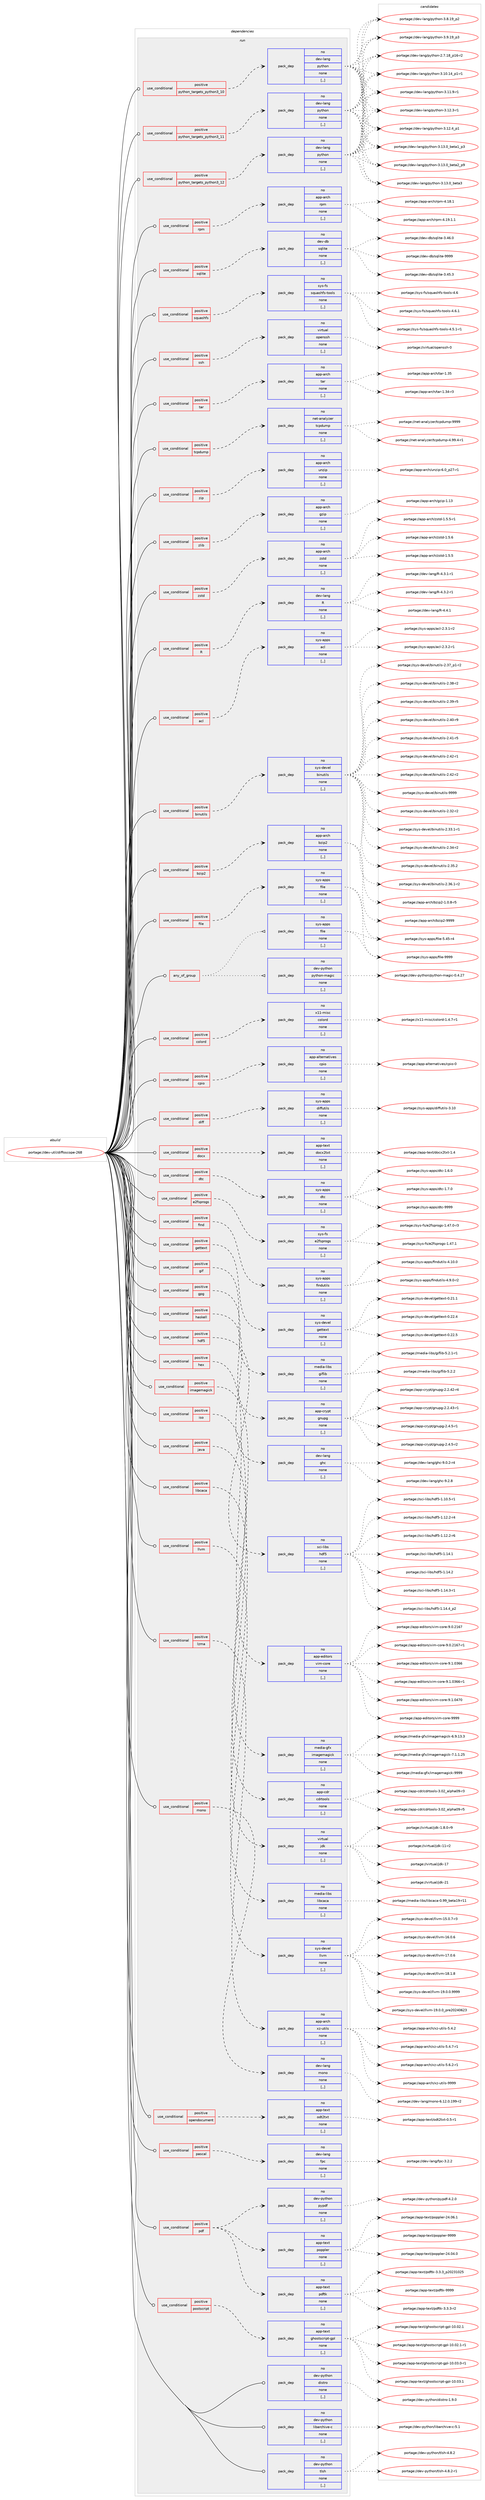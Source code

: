 digraph prolog {

# *************
# Graph options
# *************

newrank=true;
concentrate=true;
compound=true;
graph [rankdir=LR,fontname=Helvetica,fontsize=10,ranksep=1.5];#, ranksep=2.5, nodesep=0.2];
edge  [arrowhead=vee];
node  [fontname=Helvetica,fontsize=10];

# **********
# The ebuild
# **********

subgraph cluster_leftcol {
color=gray;
rank=same;
label=<<i>ebuild</i>>;
id [label="portage://dev-util/diffoscope-268", color=red, width=4, href="../dev-util/diffoscope-268.svg"];
}

# ****************
# The dependencies
# ****************

subgraph cluster_midcol {
color=gray;
label=<<i>dependencies</i>>;
subgraph cluster_compile {
fillcolor="#eeeeee";
style=filled;
label=<<i>compile</i>>;
}
subgraph cluster_compileandrun {
fillcolor="#eeeeee";
style=filled;
label=<<i>compile and run</i>>;
}
subgraph cluster_run {
fillcolor="#eeeeee";
style=filled;
label=<<i>run</i>>;
subgraph any1245 {
dependency209775 [label=<<TABLE BORDER="0" CELLBORDER="1" CELLSPACING="0" CELLPADDING="4"><TR><TD CELLPADDING="10">any_of_group</TD></TR></TABLE>>, shape=none, color=red];subgraph pack149494 {
dependency209776 [label=<<TABLE BORDER="0" CELLBORDER="1" CELLSPACING="0" CELLPADDING="4" WIDTH="220"><TR><TD ROWSPAN="6" CELLPADDING="30">pack_dep</TD></TR><TR><TD WIDTH="110">no</TD></TR><TR><TD>dev-python</TD></TR><TR><TD>python-magic</TD></TR><TR><TD>none</TD></TR><TR><TD>[,,]</TD></TR></TABLE>>, shape=none, color=blue];
}
dependency209775:e -> dependency209776:w [weight=20,style="dotted",arrowhead="oinv"];
subgraph pack149495 {
dependency209777 [label=<<TABLE BORDER="0" CELLBORDER="1" CELLSPACING="0" CELLPADDING="4" WIDTH="220"><TR><TD ROWSPAN="6" CELLPADDING="30">pack_dep</TD></TR><TR><TD WIDTH="110">no</TD></TR><TR><TD>sys-apps</TD></TR><TR><TD>file</TD></TR><TR><TD>none</TD></TR><TR><TD>[,,]</TD></TR></TABLE>>, shape=none, color=blue];
}
dependency209775:e -> dependency209777:w [weight=20,style="dotted",arrowhead="oinv"];
}
id:e -> dependency209775:w [weight=20,style="solid",arrowhead="odot"];
subgraph cond58894 {
dependency209778 [label=<<TABLE BORDER="0" CELLBORDER="1" CELLSPACING="0" CELLPADDING="4"><TR><TD ROWSPAN="3" CELLPADDING="10">use_conditional</TD></TR><TR><TD>positive</TD></TR><TR><TD>R</TD></TR></TABLE>>, shape=none, color=red];
subgraph pack149496 {
dependency209779 [label=<<TABLE BORDER="0" CELLBORDER="1" CELLSPACING="0" CELLPADDING="4" WIDTH="220"><TR><TD ROWSPAN="6" CELLPADDING="30">pack_dep</TD></TR><TR><TD WIDTH="110">no</TD></TR><TR><TD>dev-lang</TD></TR><TR><TD>R</TD></TR><TR><TD>none</TD></TR><TR><TD>[,,]</TD></TR></TABLE>>, shape=none, color=blue];
}
dependency209778:e -> dependency209779:w [weight=20,style="dashed",arrowhead="vee"];
}
id:e -> dependency209778:w [weight=20,style="solid",arrowhead="odot"];
subgraph cond58895 {
dependency209780 [label=<<TABLE BORDER="0" CELLBORDER="1" CELLSPACING="0" CELLPADDING="4"><TR><TD ROWSPAN="3" CELLPADDING="10">use_conditional</TD></TR><TR><TD>positive</TD></TR><TR><TD>acl</TD></TR></TABLE>>, shape=none, color=red];
subgraph pack149497 {
dependency209781 [label=<<TABLE BORDER="0" CELLBORDER="1" CELLSPACING="0" CELLPADDING="4" WIDTH="220"><TR><TD ROWSPAN="6" CELLPADDING="30">pack_dep</TD></TR><TR><TD WIDTH="110">no</TD></TR><TR><TD>sys-apps</TD></TR><TR><TD>acl</TD></TR><TR><TD>none</TD></TR><TR><TD>[,,]</TD></TR></TABLE>>, shape=none, color=blue];
}
dependency209780:e -> dependency209781:w [weight=20,style="dashed",arrowhead="vee"];
}
id:e -> dependency209780:w [weight=20,style="solid",arrowhead="odot"];
subgraph cond58896 {
dependency209782 [label=<<TABLE BORDER="0" CELLBORDER="1" CELLSPACING="0" CELLPADDING="4"><TR><TD ROWSPAN="3" CELLPADDING="10">use_conditional</TD></TR><TR><TD>positive</TD></TR><TR><TD>binutils</TD></TR></TABLE>>, shape=none, color=red];
subgraph pack149498 {
dependency209783 [label=<<TABLE BORDER="0" CELLBORDER="1" CELLSPACING="0" CELLPADDING="4" WIDTH="220"><TR><TD ROWSPAN="6" CELLPADDING="30">pack_dep</TD></TR><TR><TD WIDTH="110">no</TD></TR><TR><TD>sys-devel</TD></TR><TR><TD>binutils</TD></TR><TR><TD>none</TD></TR><TR><TD>[,,]</TD></TR></TABLE>>, shape=none, color=blue];
}
dependency209782:e -> dependency209783:w [weight=20,style="dashed",arrowhead="vee"];
}
id:e -> dependency209782:w [weight=20,style="solid",arrowhead="odot"];
subgraph cond58897 {
dependency209784 [label=<<TABLE BORDER="0" CELLBORDER="1" CELLSPACING="0" CELLPADDING="4"><TR><TD ROWSPAN="3" CELLPADDING="10">use_conditional</TD></TR><TR><TD>positive</TD></TR><TR><TD>bzip2</TD></TR></TABLE>>, shape=none, color=red];
subgraph pack149499 {
dependency209785 [label=<<TABLE BORDER="0" CELLBORDER="1" CELLSPACING="0" CELLPADDING="4" WIDTH="220"><TR><TD ROWSPAN="6" CELLPADDING="30">pack_dep</TD></TR><TR><TD WIDTH="110">no</TD></TR><TR><TD>app-arch</TD></TR><TR><TD>bzip2</TD></TR><TR><TD>none</TD></TR><TR><TD>[,,]</TD></TR></TABLE>>, shape=none, color=blue];
}
dependency209784:e -> dependency209785:w [weight=20,style="dashed",arrowhead="vee"];
}
id:e -> dependency209784:w [weight=20,style="solid",arrowhead="odot"];
subgraph cond58898 {
dependency209786 [label=<<TABLE BORDER="0" CELLBORDER="1" CELLSPACING="0" CELLPADDING="4"><TR><TD ROWSPAN="3" CELLPADDING="10">use_conditional</TD></TR><TR><TD>positive</TD></TR><TR><TD>colord</TD></TR></TABLE>>, shape=none, color=red];
subgraph pack149500 {
dependency209787 [label=<<TABLE BORDER="0" CELLBORDER="1" CELLSPACING="0" CELLPADDING="4" WIDTH="220"><TR><TD ROWSPAN="6" CELLPADDING="30">pack_dep</TD></TR><TR><TD WIDTH="110">no</TD></TR><TR><TD>x11-misc</TD></TR><TR><TD>colord</TD></TR><TR><TD>none</TD></TR><TR><TD>[,,]</TD></TR></TABLE>>, shape=none, color=blue];
}
dependency209786:e -> dependency209787:w [weight=20,style="dashed",arrowhead="vee"];
}
id:e -> dependency209786:w [weight=20,style="solid",arrowhead="odot"];
subgraph cond58899 {
dependency209788 [label=<<TABLE BORDER="0" CELLBORDER="1" CELLSPACING="0" CELLPADDING="4"><TR><TD ROWSPAN="3" CELLPADDING="10">use_conditional</TD></TR><TR><TD>positive</TD></TR><TR><TD>cpio</TD></TR></TABLE>>, shape=none, color=red];
subgraph pack149501 {
dependency209789 [label=<<TABLE BORDER="0" CELLBORDER="1" CELLSPACING="0" CELLPADDING="4" WIDTH="220"><TR><TD ROWSPAN="6" CELLPADDING="30">pack_dep</TD></TR><TR><TD WIDTH="110">no</TD></TR><TR><TD>app-alternatives</TD></TR><TR><TD>cpio</TD></TR><TR><TD>none</TD></TR><TR><TD>[,,]</TD></TR></TABLE>>, shape=none, color=blue];
}
dependency209788:e -> dependency209789:w [weight=20,style="dashed",arrowhead="vee"];
}
id:e -> dependency209788:w [weight=20,style="solid",arrowhead="odot"];
subgraph cond58900 {
dependency209790 [label=<<TABLE BORDER="0" CELLBORDER="1" CELLSPACING="0" CELLPADDING="4"><TR><TD ROWSPAN="3" CELLPADDING="10">use_conditional</TD></TR><TR><TD>positive</TD></TR><TR><TD>diff</TD></TR></TABLE>>, shape=none, color=red];
subgraph pack149502 {
dependency209791 [label=<<TABLE BORDER="0" CELLBORDER="1" CELLSPACING="0" CELLPADDING="4" WIDTH="220"><TR><TD ROWSPAN="6" CELLPADDING="30">pack_dep</TD></TR><TR><TD WIDTH="110">no</TD></TR><TR><TD>sys-apps</TD></TR><TR><TD>diffutils</TD></TR><TR><TD>none</TD></TR><TR><TD>[,,]</TD></TR></TABLE>>, shape=none, color=blue];
}
dependency209790:e -> dependency209791:w [weight=20,style="dashed",arrowhead="vee"];
}
id:e -> dependency209790:w [weight=20,style="solid",arrowhead="odot"];
subgraph cond58901 {
dependency209792 [label=<<TABLE BORDER="0" CELLBORDER="1" CELLSPACING="0" CELLPADDING="4"><TR><TD ROWSPAN="3" CELLPADDING="10">use_conditional</TD></TR><TR><TD>positive</TD></TR><TR><TD>docx</TD></TR></TABLE>>, shape=none, color=red];
subgraph pack149503 {
dependency209793 [label=<<TABLE BORDER="0" CELLBORDER="1" CELLSPACING="0" CELLPADDING="4" WIDTH="220"><TR><TD ROWSPAN="6" CELLPADDING="30">pack_dep</TD></TR><TR><TD WIDTH="110">no</TD></TR><TR><TD>app-text</TD></TR><TR><TD>docx2txt</TD></TR><TR><TD>none</TD></TR><TR><TD>[,,]</TD></TR></TABLE>>, shape=none, color=blue];
}
dependency209792:e -> dependency209793:w [weight=20,style="dashed",arrowhead="vee"];
}
id:e -> dependency209792:w [weight=20,style="solid",arrowhead="odot"];
subgraph cond58902 {
dependency209794 [label=<<TABLE BORDER="0" CELLBORDER="1" CELLSPACING="0" CELLPADDING="4"><TR><TD ROWSPAN="3" CELLPADDING="10">use_conditional</TD></TR><TR><TD>positive</TD></TR><TR><TD>dtc</TD></TR></TABLE>>, shape=none, color=red];
subgraph pack149504 {
dependency209795 [label=<<TABLE BORDER="0" CELLBORDER="1" CELLSPACING="0" CELLPADDING="4" WIDTH="220"><TR><TD ROWSPAN="6" CELLPADDING="30">pack_dep</TD></TR><TR><TD WIDTH="110">no</TD></TR><TR><TD>sys-apps</TD></TR><TR><TD>dtc</TD></TR><TR><TD>none</TD></TR><TR><TD>[,,]</TD></TR></TABLE>>, shape=none, color=blue];
}
dependency209794:e -> dependency209795:w [weight=20,style="dashed",arrowhead="vee"];
}
id:e -> dependency209794:w [weight=20,style="solid",arrowhead="odot"];
subgraph cond58903 {
dependency209796 [label=<<TABLE BORDER="0" CELLBORDER="1" CELLSPACING="0" CELLPADDING="4"><TR><TD ROWSPAN="3" CELLPADDING="10">use_conditional</TD></TR><TR><TD>positive</TD></TR><TR><TD>e2fsprogs</TD></TR></TABLE>>, shape=none, color=red];
subgraph pack149505 {
dependency209797 [label=<<TABLE BORDER="0" CELLBORDER="1" CELLSPACING="0" CELLPADDING="4" WIDTH="220"><TR><TD ROWSPAN="6" CELLPADDING="30">pack_dep</TD></TR><TR><TD WIDTH="110">no</TD></TR><TR><TD>sys-fs</TD></TR><TR><TD>e2fsprogs</TD></TR><TR><TD>none</TD></TR><TR><TD>[,,]</TD></TR></TABLE>>, shape=none, color=blue];
}
dependency209796:e -> dependency209797:w [weight=20,style="dashed",arrowhead="vee"];
}
id:e -> dependency209796:w [weight=20,style="solid",arrowhead="odot"];
subgraph cond58904 {
dependency209798 [label=<<TABLE BORDER="0" CELLBORDER="1" CELLSPACING="0" CELLPADDING="4"><TR><TD ROWSPAN="3" CELLPADDING="10">use_conditional</TD></TR><TR><TD>positive</TD></TR><TR><TD>file</TD></TR></TABLE>>, shape=none, color=red];
subgraph pack149506 {
dependency209799 [label=<<TABLE BORDER="0" CELLBORDER="1" CELLSPACING="0" CELLPADDING="4" WIDTH="220"><TR><TD ROWSPAN="6" CELLPADDING="30">pack_dep</TD></TR><TR><TD WIDTH="110">no</TD></TR><TR><TD>sys-apps</TD></TR><TR><TD>file</TD></TR><TR><TD>none</TD></TR><TR><TD>[,,]</TD></TR></TABLE>>, shape=none, color=blue];
}
dependency209798:e -> dependency209799:w [weight=20,style="dashed",arrowhead="vee"];
}
id:e -> dependency209798:w [weight=20,style="solid",arrowhead="odot"];
subgraph cond58905 {
dependency209800 [label=<<TABLE BORDER="0" CELLBORDER="1" CELLSPACING="0" CELLPADDING="4"><TR><TD ROWSPAN="3" CELLPADDING="10">use_conditional</TD></TR><TR><TD>positive</TD></TR><TR><TD>find</TD></TR></TABLE>>, shape=none, color=red];
subgraph pack149507 {
dependency209801 [label=<<TABLE BORDER="0" CELLBORDER="1" CELLSPACING="0" CELLPADDING="4" WIDTH="220"><TR><TD ROWSPAN="6" CELLPADDING="30">pack_dep</TD></TR><TR><TD WIDTH="110">no</TD></TR><TR><TD>sys-apps</TD></TR><TR><TD>findutils</TD></TR><TR><TD>none</TD></TR><TR><TD>[,,]</TD></TR></TABLE>>, shape=none, color=blue];
}
dependency209800:e -> dependency209801:w [weight=20,style="dashed",arrowhead="vee"];
}
id:e -> dependency209800:w [weight=20,style="solid",arrowhead="odot"];
subgraph cond58906 {
dependency209802 [label=<<TABLE BORDER="0" CELLBORDER="1" CELLSPACING="0" CELLPADDING="4"><TR><TD ROWSPAN="3" CELLPADDING="10">use_conditional</TD></TR><TR><TD>positive</TD></TR><TR><TD>gettext</TD></TR></TABLE>>, shape=none, color=red];
subgraph pack149508 {
dependency209803 [label=<<TABLE BORDER="0" CELLBORDER="1" CELLSPACING="0" CELLPADDING="4" WIDTH="220"><TR><TD ROWSPAN="6" CELLPADDING="30">pack_dep</TD></TR><TR><TD WIDTH="110">no</TD></TR><TR><TD>sys-devel</TD></TR><TR><TD>gettext</TD></TR><TR><TD>none</TD></TR><TR><TD>[,,]</TD></TR></TABLE>>, shape=none, color=blue];
}
dependency209802:e -> dependency209803:w [weight=20,style="dashed",arrowhead="vee"];
}
id:e -> dependency209802:w [weight=20,style="solid",arrowhead="odot"];
subgraph cond58907 {
dependency209804 [label=<<TABLE BORDER="0" CELLBORDER="1" CELLSPACING="0" CELLPADDING="4"><TR><TD ROWSPAN="3" CELLPADDING="10">use_conditional</TD></TR><TR><TD>positive</TD></TR><TR><TD>gif</TD></TR></TABLE>>, shape=none, color=red];
subgraph pack149509 {
dependency209805 [label=<<TABLE BORDER="0" CELLBORDER="1" CELLSPACING="0" CELLPADDING="4" WIDTH="220"><TR><TD ROWSPAN="6" CELLPADDING="30">pack_dep</TD></TR><TR><TD WIDTH="110">no</TD></TR><TR><TD>media-libs</TD></TR><TR><TD>giflib</TD></TR><TR><TD>none</TD></TR><TR><TD>[,,]</TD></TR></TABLE>>, shape=none, color=blue];
}
dependency209804:e -> dependency209805:w [weight=20,style="dashed",arrowhead="vee"];
}
id:e -> dependency209804:w [weight=20,style="solid",arrowhead="odot"];
subgraph cond58908 {
dependency209806 [label=<<TABLE BORDER="0" CELLBORDER="1" CELLSPACING="0" CELLPADDING="4"><TR><TD ROWSPAN="3" CELLPADDING="10">use_conditional</TD></TR><TR><TD>positive</TD></TR><TR><TD>gpg</TD></TR></TABLE>>, shape=none, color=red];
subgraph pack149510 {
dependency209807 [label=<<TABLE BORDER="0" CELLBORDER="1" CELLSPACING="0" CELLPADDING="4" WIDTH="220"><TR><TD ROWSPAN="6" CELLPADDING="30">pack_dep</TD></TR><TR><TD WIDTH="110">no</TD></TR><TR><TD>app-crypt</TD></TR><TR><TD>gnupg</TD></TR><TR><TD>none</TD></TR><TR><TD>[,,]</TD></TR></TABLE>>, shape=none, color=blue];
}
dependency209806:e -> dependency209807:w [weight=20,style="dashed",arrowhead="vee"];
}
id:e -> dependency209806:w [weight=20,style="solid",arrowhead="odot"];
subgraph cond58909 {
dependency209808 [label=<<TABLE BORDER="0" CELLBORDER="1" CELLSPACING="0" CELLPADDING="4"><TR><TD ROWSPAN="3" CELLPADDING="10">use_conditional</TD></TR><TR><TD>positive</TD></TR><TR><TD>haskell</TD></TR></TABLE>>, shape=none, color=red];
subgraph pack149511 {
dependency209809 [label=<<TABLE BORDER="0" CELLBORDER="1" CELLSPACING="0" CELLPADDING="4" WIDTH="220"><TR><TD ROWSPAN="6" CELLPADDING="30">pack_dep</TD></TR><TR><TD WIDTH="110">no</TD></TR><TR><TD>dev-lang</TD></TR><TR><TD>ghc</TD></TR><TR><TD>none</TD></TR><TR><TD>[,,]</TD></TR></TABLE>>, shape=none, color=blue];
}
dependency209808:e -> dependency209809:w [weight=20,style="dashed",arrowhead="vee"];
}
id:e -> dependency209808:w [weight=20,style="solid",arrowhead="odot"];
subgraph cond58910 {
dependency209810 [label=<<TABLE BORDER="0" CELLBORDER="1" CELLSPACING="0" CELLPADDING="4"><TR><TD ROWSPAN="3" CELLPADDING="10">use_conditional</TD></TR><TR><TD>positive</TD></TR><TR><TD>hdf5</TD></TR></TABLE>>, shape=none, color=red];
subgraph pack149512 {
dependency209811 [label=<<TABLE BORDER="0" CELLBORDER="1" CELLSPACING="0" CELLPADDING="4" WIDTH="220"><TR><TD ROWSPAN="6" CELLPADDING="30">pack_dep</TD></TR><TR><TD WIDTH="110">no</TD></TR><TR><TD>sci-libs</TD></TR><TR><TD>hdf5</TD></TR><TR><TD>none</TD></TR><TR><TD>[,,]</TD></TR></TABLE>>, shape=none, color=blue];
}
dependency209810:e -> dependency209811:w [weight=20,style="dashed",arrowhead="vee"];
}
id:e -> dependency209810:w [weight=20,style="solid",arrowhead="odot"];
subgraph cond58911 {
dependency209812 [label=<<TABLE BORDER="0" CELLBORDER="1" CELLSPACING="0" CELLPADDING="4"><TR><TD ROWSPAN="3" CELLPADDING="10">use_conditional</TD></TR><TR><TD>positive</TD></TR><TR><TD>hex</TD></TR></TABLE>>, shape=none, color=red];
subgraph pack149513 {
dependency209813 [label=<<TABLE BORDER="0" CELLBORDER="1" CELLSPACING="0" CELLPADDING="4" WIDTH="220"><TR><TD ROWSPAN="6" CELLPADDING="30">pack_dep</TD></TR><TR><TD WIDTH="110">no</TD></TR><TR><TD>app-editors</TD></TR><TR><TD>vim-core</TD></TR><TR><TD>none</TD></TR><TR><TD>[,,]</TD></TR></TABLE>>, shape=none, color=blue];
}
dependency209812:e -> dependency209813:w [weight=20,style="dashed",arrowhead="vee"];
}
id:e -> dependency209812:w [weight=20,style="solid",arrowhead="odot"];
subgraph cond58912 {
dependency209814 [label=<<TABLE BORDER="0" CELLBORDER="1" CELLSPACING="0" CELLPADDING="4"><TR><TD ROWSPAN="3" CELLPADDING="10">use_conditional</TD></TR><TR><TD>positive</TD></TR><TR><TD>imagemagick</TD></TR></TABLE>>, shape=none, color=red];
subgraph pack149514 {
dependency209815 [label=<<TABLE BORDER="0" CELLBORDER="1" CELLSPACING="0" CELLPADDING="4" WIDTH="220"><TR><TD ROWSPAN="6" CELLPADDING="30">pack_dep</TD></TR><TR><TD WIDTH="110">no</TD></TR><TR><TD>media-gfx</TD></TR><TR><TD>imagemagick</TD></TR><TR><TD>none</TD></TR><TR><TD>[,,]</TD></TR></TABLE>>, shape=none, color=blue];
}
dependency209814:e -> dependency209815:w [weight=20,style="dashed",arrowhead="vee"];
}
id:e -> dependency209814:w [weight=20,style="solid",arrowhead="odot"];
subgraph cond58913 {
dependency209816 [label=<<TABLE BORDER="0" CELLBORDER="1" CELLSPACING="0" CELLPADDING="4"><TR><TD ROWSPAN="3" CELLPADDING="10">use_conditional</TD></TR><TR><TD>positive</TD></TR><TR><TD>iso</TD></TR></TABLE>>, shape=none, color=red];
subgraph pack149515 {
dependency209817 [label=<<TABLE BORDER="0" CELLBORDER="1" CELLSPACING="0" CELLPADDING="4" WIDTH="220"><TR><TD ROWSPAN="6" CELLPADDING="30">pack_dep</TD></TR><TR><TD WIDTH="110">no</TD></TR><TR><TD>app-cdr</TD></TR><TR><TD>cdrtools</TD></TR><TR><TD>none</TD></TR><TR><TD>[,,]</TD></TR></TABLE>>, shape=none, color=blue];
}
dependency209816:e -> dependency209817:w [weight=20,style="dashed",arrowhead="vee"];
}
id:e -> dependency209816:w [weight=20,style="solid",arrowhead="odot"];
subgraph cond58914 {
dependency209818 [label=<<TABLE BORDER="0" CELLBORDER="1" CELLSPACING="0" CELLPADDING="4"><TR><TD ROWSPAN="3" CELLPADDING="10">use_conditional</TD></TR><TR><TD>positive</TD></TR><TR><TD>java</TD></TR></TABLE>>, shape=none, color=red];
subgraph pack149516 {
dependency209819 [label=<<TABLE BORDER="0" CELLBORDER="1" CELLSPACING="0" CELLPADDING="4" WIDTH="220"><TR><TD ROWSPAN="6" CELLPADDING="30">pack_dep</TD></TR><TR><TD WIDTH="110">no</TD></TR><TR><TD>virtual</TD></TR><TR><TD>jdk</TD></TR><TR><TD>none</TD></TR><TR><TD>[,,]</TD></TR></TABLE>>, shape=none, color=blue];
}
dependency209818:e -> dependency209819:w [weight=20,style="dashed",arrowhead="vee"];
}
id:e -> dependency209818:w [weight=20,style="solid",arrowhead="odot"];
subgraph cond58915 {
dependency209820 [label=<<TABLE BORDER="0" CELLBORDER="1" CELLSPACING="0" CELLPADDING="4"><TR><TD ROWSPAN="3" CELLPADDING="10">use_conditional</TD></TR><TR><TD>positive</TD></TR><TR><TD>libcaca</TD></TR></TABLE>>, shape=none, color=red];
subgraph pack149517 {
dependency209821 [label=<<TABLE BORDER="0" CELLBORDER="1" CELLSPACING="0" CELLPADDING="4" WIDTH="220"><TR><TD ROWSPAN="6" CELLPADDING="30">pack_dep</TD></TR><TR><TD WIDTH="110">no</TD></TR><TR><TD>media-libs</TD></TR><TR><TD>libcaca</TD></TR><TR><TD>none</TD></TR><TR><TD>[,,]</TD></TR></TABLE>>, shape=none, color=blue];
}
dependency209820:e -> dependency209821:w [weight=20,style="dashed",arrowhead="vee"];
}
id:e -> dependency209820:w [weight=20,style="solid",arrowhead="odot"];
subgraph cond58916 {
dependency209822 [label=<<TABLE BORDER="0" CELLBORDER="1" CELLSPACING="0" CELLPADDING="4"><TR><TD ROWSPAN="3" CELLPADDING="10">use_conditional</TD></TR><TR><TD>positive</TD></TR><TR><TD>llvm</TD></TR></TABLE>>, shape=none, color=red];
subgraph pack149518 {
dependency209823 [label=<<TABLE BORDER="0" CELLBORDER="1" CELLSPACING="0" CELLPADDING="4" WIDTH="220"><TR><TD ROWSPAN="6" CELLPADDING="30">pack_dep</TD></TR><TR><TD WIDTH="110">no</TD></TR><TR><TD>sys-devel</TD></TR><TR><TD>llvm</TD></TR><TR><TD>none</TD></TR><TR><TD>[,,]</TD></TR></TABLE>>, shape=none, color=blue];
}
dependency209822:e -> dependency209823:w [weight=20,style="dashed",arrowhead="vee"];
}
id:e -> dependency209822:w [weight=20,style="solid",arrowhead="odot"];
subgraph cond58917 {
dependency209824 [label=<<TABLE BORDER="0" CELLBORDER="1" CELLSPACING="0" CELLPADDING="4"><TR><TD ROWSPAN="3" CELLPADDING="10">use_conditional</TD></TR><TR><TD>positive</TD></TR><TR><TD>lzma</TD></TR></TABLE>>, shape=none, color=red];
subgraph pack149519 {
dependency209825 [label=<<TABLE BORDER="0" CELLBORDER="1" CELLSPACING="0" CELLPADDING="4" WIDTH="220"><TR><TD ROWSPAN="6" CELLPADDING="30">pack_dep</TD></TR><TR><TD WIDTH="110">no</TD></TR><TR><TD>app-arch</TD></TR><TR><TD>xz-utils</TD></TR><TR><TD>none</TD></TR><TR><TD>[,,]</TD></TR></TABLE>>, shape=none, color=blue];
}
dependency209824:e -> dependency209825:w [weight=20,style="dashed",arrowhead="vee"];
}
id:e -> dependency209824:w [weight=20,style="solid",arrowhead="odot"];
subgraph cond58918 {
dependency209826 [label=<<TABLE BORDER="0" CELLBORDER="1" CELLSPACING="0" CELLPADDING="4"><TR><TD ROWSPAN="3" CELLPADDING="10">use_conditional</TD></TR><TR><TD>positive</TD></TR><TR><TD>mono</TD></TR></TABLE>>, shape=none, color=red];
subgraph pack149520 {
dependency209827 [label=<<TABLE BORDER="0" CELLBORDER="1" CELLSPACING="0" CELLPADDING="4" WIDTH="220"><TR><TD ROWSPAN="6" CELLPADDING="30">pack_dep</TD></TR><TR><TD WIDTH="110">no</TD></TR><TR><TD>dev-lang</TD></TR><TR><TD>mono</TD></TR><TR><TD>none</TD></TR><TR><TD>[,,]</TD></TR></TABLE>>, shape=none, color=blue];
}
dependency209826:e -> dependency209827:w [weight=20,style="dashed",arrowhead="vee"];
}
id:e -> dependency209826:w [weight=20,style="solid",arrowhead="odot"];
subgraph cond58919 {
dependency209828 [label=<<TABLE BORDER="0" CELLBORDER="1" CELLSPACING="0" CELLPADDING="4"><TR><TD ROWSPAN="3" CELLPADDING="10">use_conditional</TD></TR><TR><TD>positive</TD></TR><TR><TD>opendocument</TD></TR></TABLE>>, shape=none, color=red];
subgraph pack149521 {
dependency209829 [label=<<TABLE BORDER="0" CELLBORDER="1" CELLSPACING="0" CELLPADDING="4" WIDTH="220"><TR><TD ROWSPAN="6" CELLPADDING="30">pack_dep</TD></TR><TR><TD WIDTH="110">no</TD></TR><TR><TD>app-text</TD></TR><TR><TD>odt2txt</TD></TR><TR><TD>none</TD></TR><TR><TD>[,,]</TD></TR></TABLE>>, shape=none, color=blue];
}
dependency209828:e -> dependency209829:w [weight=20,style="dashed",arrowhead="vee"];
}
id:e -> dependency209828:w [weight=20,style="solid",arrowhead="odot"];
subgraph cond58920 {
dependency209830 [label=<<TABLE BORDER="0" CELLBORDER="1" CELLSPACING="0" CELLPADDING="4"><TR><TD ROWSPAN="3" CELLPADDING="10">use_conditional</TD></TR><TR><TD>positive</TD></TR><TR><TD>pascal</TD></TR></TABLE>>, shape=none, color=red];
subgraph pack149522 {
dependency209831 [label=<<TABLE BORDER="0" CELLBORDER="1" CELLSPACING="0" CELLPADDING="4" WIDTH="220"><TR><TD ROWSPAN="6" CELLPADDING="30">pack_dep</TD></TR><TR><TD WIDTH="110">no</TD></TR><TR><TD>dev-lang</TD></TR><TR><TD>fpc</TD></TR><TR><TD>none</TD></TR><TR><TD>[,,]</TD></TR></TABLE>>, shape=none, color=blue];
}
dependency209830:e -> dependency209831:w [weight=20,style="dashed",arrowhead="vee"];
}
id:e -> dependency209830:w [weight=20,style="solid",arrowhead="odot"];
subgraph cond58921 {
dependency209832 [label=<<TABLE BORDER="0" CELLBORDER="1" CELLSPACING="0" CELLPADDING="4"><TR><TD ROWSPAN="3" CELLPADDING="10">use_conditional</TD></TR><TR><TD>positive</TD></TR><TR><TD>pdf</TD></TR></TABLE>>, shape=none, color=red];
subgraph pack149523 {
dependency209833 [label=<<TABLE BORDER="0" CELLBORDER="1" CELLSPACING="0" CELLPADDING="4" WIDTH="220"><TR><TD ROWSPAN="6" CELLPADDING="30">pack_dep</TD></TR><TR><TD WIDTH="110">no</TD></TR><TR><TD>app-text</TD></TR><TR><TD>pdftk</TD></TR><TR><TD>none</TD></TR><TR><TD>[,,]</TD></TR></TABLE>>, shape=none, color=blue];
}
dependency209832:e -> dependency209833:w [weight=20,style="dashed",arrowhead="vee"];
subgraph pack149524 {
dependency209834 [label=<<TABLE BORDER="0" CELLBORDER="1" CELLSPACING="0" CELLPADDING="4" WIDTH="220"><TR><TD ROWSPAN="6" CELLPADDING="30">pack_dep</TD></TR><TR><TD WIDTH="110">no</TD></TR><TR><TD>app-text</TD></TR><TR><TD>poppler</TD></TR><TR><TD>none</TD></TR><TR><TD>[,,]</TD></TR></TABLE>>, shape=none, color=blue];
}
dependency209832:e -> dependency209834:w [weight=20,style="dashed",arrowhead="vee"];
subgraph pack149525 {
dependency209835 [label=<<TABLE BORDER="0" CELLBORDER="1" CELLSPACING="0" CELLPADDING="4" WIDTH="220"><TR><TD ROWSPAN="6" CELLPADDING="30">pack_dep</TD></TR><TR><TD WIDTH="110">no</TD></TR><TR><TD>dev-python</TD></TR><TR><TD>pypdf</TD></TR><TR><TD>none</TD></TR><TR><TD>[,,]</TD></TR></TABLE>>, shape=none, color=blue];
}
dependency209832:e -> dependency209835:w [weight=20,style="dashed",arrowhead="vee"];
}
id:e -> dependency209832:w [weight=20,style="solid",arrowhead="odot"];
subgraph cond58922 {
dependency209836 [label=<<TABLE BORDER="0" CELLBORDER="1" CELLSPACING="0" CELLPADDING="4"><TR><TD ROWSPAN="3" CELLPADDING="10">use_conditional</TD></TR><TR><TD>positive</TD></TR><TR><TD>postscript</TD></TR></TABLE>>, shape=none, color=red];
subgraph pack149526 {
dependency209837 [label=<<TABLE BORDER="0" CELLBORDER="1" CELLSPACING="0" CELLPADDING="4" WIDTH="220"><TR><TD ROWSPAN="6" CELLPADDING="30">pack_dep</TD></TR><TR><TD WIDTH="110">no</TD></TR><TR><TD>app-text</TD></TR><TR><TD>ghostscript-gpl</TD></TR><TR><TD>none</TD></TR><TR><TD>[,,]</TD></TR></TABLE>>, shape=none, color=blue];
}
dependency209836:e -> dependency209837:w [weight=20,style="dashed",arrowhead="vee"];
}
id:e -> dependency209836:w [weight=20,style="solid",arrowhead="odot"];
subgraph cond58923 {
dependency209838 [label=<<TABLE BORDER="0" CELLBORDER="1" CELLSPACING="0" CELLPADDING="4"><TR><TD ROWSPAN="3" CELLPADDING="10">use_conditional</TD></TR><TR><TD>positive</TD></TR><TR><TD>python_targets_python3_10</TD></TR></TABLE>>, shape=none, color=red];
subgraph pack149527 {
dependency209839 [label=<<TABLE BORDER="0" CELLBORDER="1" CELLSPACING="0" CELLPADDING="4" WIDTH="220"><TR><TD ROWSPAN="6" CELLPADDING="30">pack_dep</TD></TR><TR><TD WIDTH="110">no</TD></TR><TR><TD>dev-lang</TD></TR><TR><TD>python</TD></TR><TR><TD>none</TD></TR><TR><TD>[,,]</TD></TR></TABLE>>, shape=none, color=blue];
}
dependency209838:e -> dependency209839:w [weight=20,style="dashed",arrowhead="vee"];
}
id:e -> dependency209838:w [weight=20,style="solid",arrowhead="odot"];
subgraph cond58924 {
dependency209840 [label=<<TABLE BORDER="0" CELLBORDER="1" CELLSPACING="0" CELLPADDING="4"><TR><TD ROWSPAN="3" CELLPADDING="10">use_conditional</TD></TR><TR><TD>positive</TD></TR><TR><TD>python_targets_python3_11</TD></TR></TABLE>>, shape=none, color=red];
subgraph pack149528 {
dependency209841 [label=<<TABLE BORDER="0" CELLBORDER="1" CELLSPACING="0" CELLPADDING="4" WIDTH="220"><TR><TD ROWSPAN="6" CELLPADDING="30">pack_dep</TD></TR><TR><TD WIDTH="110">no</TD></TR><TR><TD>dev-lang</TD></TR><TR><TD>python</TD></TR><TR><TD>none</TD></TR><TR><TD>[,,]</TD></TR></TABLE>>, shape=none, color=blue];
}
dependency209840:e -> dependency209841:w [weight=20,style="dashed",arrowhead="vee"];
}
id:e -> dependency209840:w [weight=20,style="solid",arrowhead="odot"];
subgraph cond58925 {
dependency209842 [label=<<TABLE BORDER="0" CELLBORDER="1" CELLSPACING="0" CELLPADDING="4"><TR><TD ROWSPAN="3" CELLPADDING="10">use_conditional</TD></TR><TR><TD>positive</TD></TR><TR><TD>python_targets_python3_12</TD></TR></TABLE>>, shape=none, color=red];
subgraph pack149529 {
dependency209843 [label=<<TABLE BORDER="0" CELLBORDER="1" CELLSPACING="0" CELLPADDING="4" WIDTH="220"><TR><TD ROWSPAN="6" CELLPADDING="30">pack_dep</TD></TR><TR><TD WIDTH="110">no</TD></TR><TR><TD>dev-lang</TD></TR><TR><TD>python</TD></TR><TR><TD>none</TD></TR><TR><TD>[,,]</TD></TR></TABLE>>, shape=none, color=blue];
}
dependency209842:e -> dependency209843:w [weight=20,style="dashed",arrowhead="vee"];
}
id:e -> dependency209842:w [weight=20,style="solid",arrowhead="odot"];
subgraph cond58926 {
dependency209844 [label=<<TABLE BORDER="0" CELLBORDER="1" CELLSPACING="0" CELLPADDING="4"><TR><TD ROWSPAN="3" CELLPADDING="10">use_conditional</TD></TR><TR><TD>positive</TD></TR><TR><TD>rpm</TD></TR></TABLE>>, shape=none, color=red];
subgraph pack149530 {
dependency209845 [label=<<TABLE BORDER="0" CELLBORDER="1" CELLSPACING="0" CELLPADDING="4" WIDTH="220"><TR><TD ROWSPAN="6" CELLPADDING="30">pack_dep</TD></TR><TR><TD WIDTH="110">no</TD></TR><TR><TD>app-arch</TD></TR><TR><TD>rpm</TD></TR><TR><TD>none</TD></TR><TR><TD>[,,]</TD></TR></TABLE>>, shape=none, color=blue];
}
dependency209844:e -> dependency209845:w [weight=20,style="dashed",arrowhead="vee"];
}
id:e -> dependency209844:w [weight=20,style="solid",arrowhead="odot"];
subgraph cond58927 {
dependency209846 [label=<<TABLE BORDER="0" CELLBORDER="1" CELLSPACING="0" CELLPADDING="4"><TR><TD ROWSPAN="3" CELLPADDING="10">use_conditional</TD></TR><TR><TD>positive</TD></TR><TR><TD>sqlite</TD></TR></TABLE>>, shape=none, color=red];
subgraph pack149531 {
dependency209847 [label=<<TABLE BORDER="0" CELLBORDER="1" CELLSPACING="0" CELLPADDING="4" WIDTH="220"><TR><TD ROWSPAN="6" CELLPADDING="30">pack_dep</TD></TR><TR><TD WIDTH="110">no</TD></TR><TR><TD>dev-db</TD></TR><TR><TD>sqlite</TD></TR><TR><TD>none</TD></TR><TR><TD>[,,]</TD></TR></TABLE>>, shape=none, color=blue];
}
dependency209846:e -> dependency209847:w [weight=20,style="dashed",arrowhead="vee"];
}
id:e -> dependency209846:w [weight=20,style="solid",arrowhead="odot"];
subgraph cond58928 {
dependency209848 [label=<<TABLE BORDER="0" CELLBORDER="1" CELLSPACING="0" CELLPADDING="4"><TR><TD ROWSPAN="3" CELLPADDING="10">use_conditional</TD></TR><TR><TD>positive</TD></TR><TR><TD>squashfs</TD></TR></TABLE>>, shape=none, color=red];
subgraph pack149532 {
dependency209849 [label=<<TABLE BORDER="0" CELLBORDER="1" CELLSPACING="0" CELLPADDING="4" WIDTH="220"><TR><TD ROWSPAN="6" CELLPADDING="30">pack_dep</TD></TR><TR><TD WIDTH="110">no</TD></TR><TR><TD>sys-fs</TD></TR><TR><TD>squashfs-tools</TD></TR><TR><TD>none</TD></TR><TR><TD>[,,]</TD></TR></TABLE>>, shape=none, color=blue];
}
dependency209848:e -> dependency209849:w [weight=20,style="dashed",arrowhead="vee"];
}
id:e -> dependency209848:w [weight=20,style="solid",arrowhead="odot"];
subgraph cond58929 {
dependency209850 [label=<<TABLE BORDER="0" CELLBORDER="1" CELLSPACING="0" CELLPADDING="4"><TR><TD ROWSPAN="3" CELLPADDING="10">use_conditional</TD></TR><TR><TD>positive</TD></TR><TR><TD>ssh</TD></TR></TABLE>>, shape=none, color=red];
subgraph pack149533 {
dependency209851 [label=<<TABLE BORDER="0" CELLBORDER="1" CELLSPACING="0" CELLPADDING="4" WIDTH="220"><TR><TD ROWSPAN="6" CELLPADDING="30">pack_dep</TD></TR><TR><TD WIDTH="110">no</TD></TR><TR><TD>virtual</TD></TR><TR><TD>openssh</TD></TR><TR><TD>none</TD></TR><TR><TD>[,,]</TD></TR></TABLE>>, shape=none, color=blue];
}
dependency209850:e -> dependency209851:w [weight=20,style="dashed",arrowhead="vee"];
}
id:e -> dependency209850:w [weight=20,style="solid",arrowhead="odot"];
subgraph cond58930 {
dependency209852 [label=<<TABLE BORDER="0" CELLBORDER="1" CELLSPACING="0" CELLPADDING="4"><TR><TD ROWSPAN="3" CELLPADDING="10">use_conditional</TD></TR><TR><TD>positive</TD></TR><TR><TD>tar</TD></TR></TABLE>>, shape=none, color=red];
subgraph pack149534 {
dependency209853 [label=<<TABLE BORDER="0" CELLBORDER="1" CELLSPACING="0" CELLPADDING="4" WIDTH="220"><TR><TD ROWSPAN="6" CELLPADDING="30">pack_dep</TD></TR><TR><TD WIDTH="110">no</TD></TR><TR><TD>app-arch</TD></TR><TR><TD>tar</TD></TR><TR><TD>none</TD></TR><TR><TD>[,,]</TD></TR></TABLE>>, shape=none, color=blue];
}
dependency209852:e -> dependency209853:w [weight=20,style="dashed",arrowhead="vee"];
}
id:e -> dependency209852:w [weight=20,style="solid",arrowhead="odot"];
subgraph cond58931 {
dependency209854 [label=<<TABLE BORDER="0" CELLBORDER="1" CELLSPACING="0" CELLPADDING="4"><TR><TD ROWSPAN="3" CELLPADDING="10">use_conditional</TD></TR><TR><TD>positive</TD></TR><TR><TD>tcpdump</TD></TR></TABLE>>, shape=none, color=red];
subgraph pack149535 {
dependency209855 [label=<<TABLE BORDER="0" CELLBORDER="1" CELLSPACING="0" CELLPADDING="4" WIDTH="220"><TR><TD ROWSPAN="6" CELLPADDING="30">pack_dep</TD></TR><TR><TD WIDTH="110">no</TD></TR><TR><TD>net-analyzer</TD></TR><TR><TD>tcpdump</TD></TR><TR><TD>none</TD></TR><TR><TD>[,,]</TD></TR></TABLE>>, shape=none, color=blue];
}
dependency209854:e -> dependency209855:w [weight=20,style="dashed",arrowhead="vee"];
}
id:e -> dependency209854:w [weight=20,style="solid",arrowhead="odot"];
subgraph cond58932 {
dependency209856 [label=<<TABLE BORDER="0" CELLBORDER="1" CELLSPACING="0" CELLPADDING="4"><TR><TD ROWSPAN="3" CELLPADDING="10">use_conditional</TD></TR><TR><TD>positive</TD></TR><TR><TD>zip</TD></TR></TABLE>>, shape=none, color=red];
subgraph pack149536 {
dependency209857 [label=<<TABLE BORDER="0" CELLBORDER="1" CELLSPACING="0" CELLPADDING="4" WIDTH="220"><TR><TD ROWSPAN="6" CELLPADDING="30">pack_dep</TD></TR><TR><TD WIDTH="110">no</TD></TR><TR><TD>app-arch</TD></TR><TR><TD>unzip</TD></TR><TR><TD>none</TD></TR><TR><TD>[,,]</TD></TR></TABLE>>, shape=none, color=blue];
}
dependency209856:e -> dependency209857:w [weight=20,style="dashed",arrowhead="vee"];
}
id:e -> dependency209856:w [weight=20,style="solid",arrowhead="odot"];
subgraph cond58933 {
dependency209858 [label=<<TABLE BORDER="0" CELLBORDER="1" CELLSPACING="0" CELLPADDING="4"><TR><TD ROWSPAN="3" CELLPADDING="10">use_conditional</TD></TR><TR><TD>positive</TD></TR><TR><TD>zlib</TD></TR></TABLE>>, shape=none, color=red];
subgraph pack149537 {
dependency209859 [label=<<TABLE BORDER="0" CELLBORDER="1" CELLSPACING="0" CELLPADDING="4" WIDTH="220"><TR><TD ROWSPAN="6" CELLPADDING="30">pack_dep</TD></TR><TR><TD WIDTH="110">no</TD></TR><TR><TD>app-arch</TD></TR><TR><TD>gzip</TD></TR><TR><TD>none</TD></TR><TR><TD>[,,]</TD></TR></TABLE>>, shape=none, color=blue];
}
dependency209858:e -> dependency209859:w [weight=20,style="dashed",arrowhead="vee"];
}
id:e -> dependency209858:w [weight=20,style="solid",arrowhead="odot"];
subgraph cond58934 {
dependency209860 [label=<<TABLE BORDER="0" CELLBORDER="1" CELLSPACING="0" CELLPADDING="4"><TR><TD ROWSPAN="3" CELLPADDING="10">use_conditional</TD></TR><TR><TD>positive</TD></TR><TR><TD>zstd</TD></TR></TABLE>>, shape=none, color=red];
subgraph pack149538 {
dependency209861 [label=<<TABLE BORDER="0" CELLBORDER="1" CELLSPACING="0" CELLPADDING="4" WIDTH="220"><TR><TD ROWSPAN="6" CELLPADDING="30">pack_dep</TD></TR><TR><TD WIDTH="110">no</TD></TR><TR><TD>app-arch</TD></TR><TR><TD>zstd</TD></TR><TR><TD>none</TD></TR><TR><TD>[,,]</TD></TR></TABLE>>, shape=none, color=blue];
}
dependency209860:e -> dependency209861:w [weight=20,style="dashed",arrowhead="vee"];
}
id:e -> dependency209860:w [weight=20,style="solid",arrowhead="odot"];
subgraph pack149539 {
dependency209862 [label=<<TABLE BORDER="0" CELLBORDER="1" CELLSPACING="0" CELLPADDING="4" WIDTH="220"><TR><TD ROWSPAN="6" CELLPADDING="30">pack_dep</TD></TR><TR><TD WIDTH="110">no</TD></TR><TR><TD>dev-python</TD></TR><TR><TD>distro</TD></TR><TR><TD>none</TD></TR><TR><TD>[,,]</TD></TR></TABLE>>, shape=none, color=blue];
}
id:e -> dependency209862:w [weight=20,style="solid",arrowhead="odot"];
subgraph pack149540 {
dependency209863 [label=<<TABLE BORDER="0" CELLBORDER="1" CELLSPACING="0" CELLPADDING="4" WIDTH="220"><TR><TD ROWSPAN="6" CELLPADDING="30">pack_dep</TD></TR><TR><TD WIDTH="110">no</TD></TR><TR><TD>dev-python</TD></TR><TR><TD>libarchive-c</TD></TR><TR><TD>none</TD></TR><TR><TD>[,,]</TD></TR></TABLE>>, shape=none, color=blue];
}
id:e -> dependency209863:w [weight=20,style="solid",arrowhead="odot"];
subgraph pack149541 {
dependency209864 [label=<<TABLE BORDER="0" CELLBORDER="1" CELLSPACING="0" CELLPADDING="4" WIDTH="220"><TR><TD ROWSPAN="6" CELLPADDING="30">pack_dep</TD></TR><TR><TD WIDTH="110">no</TD></TR><TR><TD>dev-python</TD></TR><TR><TD>tlsh</TD></TR><TR><TD>none</TD></TR><TR><TD>[,,]</TD></TR></TABLE>>, shape=none, color=blue];
}
id:e -> dependency209864:w [weight=20,style="solid",arrowhead="odot"];
}
}

# **************
# The candidates
# **************

subgraph cluster_choices {
rank=same;
color=gray;
label=<<i>candidates</i>>;

subgraph choice149494 {
color=black;
nodesep=1;
choice100101118451121211161041111104711212111610411111045109971031059945484652465055 [label="portage://dev-python/python-magic-0.4.27", color=red, width=4,href="../dev-python/python-magic-0.4.27.svg"];
dependency209776:e -> choice100101118451121211161041111104711212111610411111045109971031059945484652465055:w [style=dotted,weight="100"];
}
subgraph choice149495 {
color=black;
nodesep=1;
choice11512111545971121121154710210510810145534652534511452 [label="portage://sys-apps/file-5.45-r4", color=red, width=4,href="../sys-apps/file-5.45-r4.svg"];
choice1151211154597112112115471021051081014557575757 [label="portage://sys-apps/file-9999", color=red, width=4,href="../sys-apps/file-9999.svg"];
dependency209777:e -> choice11512111545971121121154710210510810145534652534511452:w [style=dotted,weight="100"];
dependency209777:e -> choice1151211154597112112115471021051081014557575757:w [style=dotted,weight="100"];
}
subgraph choice149496 {
color=black;
nodesep=1;
choice100101118451089711010347824552465146494511449 [label="portage://dev-lang/R-4.3.1-r1", color=red, width=4,href="../dev-lang/R-4.3.1-r1.svg"];
choice100101118451089711010347824552465146504511449 [label="portage://dev-lang/R-4.3.2-r1", color=red, width=4,href="../dev-lang/R-4.3.2-r1.svg"];
choice10010111845108971101034782455246524649 [label="portage://dev-lang/R-4.4.1", color=red, width=4,href="../dev-lang/R-4.4.1.svg"];
dependency209779:e -> choice100101118451089711010347824552465146494511449:w [style=dotted,weight="100"];
dependency209779:e -> choice100101118451089711010347824552465146504511449:w [style=dotted,weight="100"];
dependency209779:e -> choice10010111845108971101034782455246524649:w [style=dotted,weight="100"];
}
subgraph choice149497 {
color=black;
nodesep=1;
choice11512111545971121121154797991084550465146494511450 [label="portage://sys-apps/acl-2.3.1-r2", color=red, width=4,href="../sys-apps/acl-2.3.1-r2.svg"];
choice11512111545971121121154797991084550465146504511449 [label="portage://sys-apps/acl-2.3.2-r1", color=red, width=4,href="../sys-apps/acl-2.3.2-r1.svg"];
dependency209781:e -> choice11512111545971121121154797991084550465146494511450:w [style=dotted,weight="100"];
dependency209781:e -> choice11512111545971121121154797991084550465146504511449:w [style=dotted,weight="100"];
}
subgraph choice149498 {
color=black;
nodesep=1;
choice11512111545100101118101108479810511011711610510811545504651504511450 [label="portage://sys-devel/binutils-2.32-r2", color=red, width=4,href="../sys-devel/binutils-2.32-r2.svg"];
choice115121115451001011181011084798105110117116105108115455046515146494511449 [label="portage://sys-devel/binutils-2.33.1-r1", color=red, width=4,href="../sys-devel/binutils-2.33.1-r1.svg"];
choice11512111545100101118101108479810511011711610510811545504651524511450 [label="portage://sys-devel/binutils-2.34-r2", color=red, width=4,href="../sys-devel/binutils-2.34-r2.svg"];
choice11512111545100101118101108479810511011711610510811545504651534650 [label="portage://sys-devel/binutils-2.35.2", color=red, width=4,href="../sys-devel/binutils-2.35.2.svg"];
choice115121115451001011181011084798105110117116105108115455046515446494511450 [label="portage://sys-devel/binutils-2.36.1-r2", color=red, width=4,href="../sys-devel/binutils-2.36.1-r2.svg"];
choice115121115451001011181011084798105110117116105108115455046515595112494511450 [label="portage://sys-devel/binutils-2.37_p1-r2", color=red, width=4,href="../sys-devel/binutils-2.37_p1-r2.svg"];
choice11512111545100101118101108479810511011711610510811545504651564511450 [label="portage://sys-devel/binutils-2.38-r2", color=red, width=4,href="../sys-devel/binutils-2.38-r2.svg"];
choice11512111545100101118101108479810511011711610510811545504651574511453 [label="portage://sys-devel/binutils-2.39-r5", color=red, width=4,href="../sys-devel/binutils-2.39-r5.svg"];
choice11512111545100101118101108479810511011711610510811545504652484511457 [label="portage://sys-devel/binutils-2.40-r9", color=red, width=4,href="../sys-devel/binutils-2.40-r9.svg"];
choice11512111545100101118101108479810511011711610510811545504652494511453 [label="portage://sys-devel/binutils-2.41-r5", color=red, width=4,href="../sys-devel/binutils-2.41-r5.svg"];
choice11512111545100101118101108479810511011711610510811545504652504511449 [label="portage://sys-devel/binutils-2.42-r1", color=red, width=4,href="../sys-devel/binutils-2.42-r1.svg"];
choice11512111545100101118101108479810511011711610510811545504652504511450 [label="portage://sys-devel/binutils-2.42-r2", color=red, width=4,href="../sys-devel/binutils-2.42-r2.svg"];
choice1151211154510010111810110847981051101171161051081154557575757 [label="portage://sys-devel/binutils-9999", color=red, width=4,href="../sys-devel/binutils-9999.svg"];
dependency209783:e -> choice11512111545100101118101108479810511011711610510811545504651504511450:w [style=dotted,weight="100"];
dependency209783:e -> choice115121115451001011181011084798105110117116105108115455046515146494511449:w [style=dotted,weight="100"];
dependency209783:e -> choice11512111545100101118101108479810511011711610510811545504651524511450:w [style=dotted,weight="100"];
dependency209783:e -> choice11512111545100101118101108479810511011711610510811545504651534650:w [style=dotted,weight="100"];
dependency209783:e -> choice115121115451001011181011084798105110117116105108115455046515446494511450:w [style=dotted,weight="100"];
dependency209783:e -> choice115121115451001011181011084798105110117116105108115455046515595112494511450:w [style=dotted,weight="100"];
dependency209783:e -> choice11512111545100101118101108479810511011711610510811545504651564511450:w [style=dotted,weight="100"];
dependency209783:e -> choice11512111545100101118101108479810511011711610510811545504651574511453:w [style=dotted,weight="100"];
dependency209783:e -> choice11512111545100101118101108479810511011711610510811545504652484511457:w [style=dotted,weight="100"];
dependency209783:e -> choice11512111545100101118101108479810511011711610510811545504652494511453:w [style=dotted,weight="100"];
dependency209783:e -> choice11512111545100101118101108479810511011711610510811545504652504511449:w [style=dotted,weight="100"];
dependency209783:e -> choice11512111545100101118101108479810511011711610510811545504652504511450:w [style=dotted,weight="100"];
dependency209783:e -> choice1151211154510010111810110847981051101171161051081154557575757:w [style=dotted,weight="100"];
}
subgraph choice149499 {
color=black;
nodesep=1;
choice971121124597114991044798122105112504549464846564511453 [label="portage://app-arch/bzip2-1.0.8-r5", color=red, width=4,href="../app-arch/bzip2-1.0.8-r5.svg"];
choice971121124597114991044798122105112504557575757 [label="portage://app-arch/bzip2-9999", color=red, width=4,href="../app-arch/bzip2-9999.svg"];
dependency209785:e -> choice971121124597114991044798122105112504549464846564511453:w [style=dotted,weight="100"];
dependency209785:e -> choice971121124597114991044798122105112504557575757:w [style=dotted,weight="100"];
}
subgraph choice149500 {
color=black;
nodesep=1;
choice1204949451091051159947991111081111141004549465246554511449 [label="portage://x11-misc/colord-1.4.7-r1", color=red, width=4,href="../x11-misc/colord-1.4.7-r1.svg"];
dependency209787:e -> choice1204949451091051159947991111081111141004549465246554511449:w [style=dotted,weight="100"];
}
subgraph choice149501 {
color=black;
nodesep=1;
choice9711211245971081161011141109711610511810111547991121051114548 [label="portage://app-alternatives/cpio-0", color=red, width=4,href="../app-alternatives/cpio-0.svg"];
dependency209789:e -> choice9711211245971081161011141109711610511810111547991121051114548:w [style=dotted,weight="100"];
}
subgraph choice149502 {
color=black;
nodesep=1;
choice1151211154597112112115471001051021021171161051081154551464948 [label="portage://sys-apps/diffutils-3.10", color=red, width=4,href="../sys-apps/diffutils-3.10.svg"];
dependency209791:e -> choice1151211154597112112115471001051021021171161051081154551464948:w [style=dotted,weight="100"];
}
subgraph choice149503 {
color=black;
nodesep=1;
choice971121124511610112011647100111991205011612011645494652 [label="portage://app-text/docx2txt-1.4", color=red, width=4,href="../app-text/docx2txt-1.4.svg"];
dependency209793:e -> choice971121124511610112011647100111991205011612011645494652:w [style=dotted,weight="100"];
}
subgraph choice149504 {
color=black;
nodesep=1;
choice11512111545971121121154710011699454946544648 [label="portage://sys-apps/dtc-1.6.0", color=red, width=4,href="../sys-apps/dtc-1.6.0.svg"];
choice11512111545971121121154710011699454946554648 [label="portage://sys-apps/dtc-1.7.0", color=red, width=4,href="../sys-apps/dtc-1.7.0.svg"];
choice115121115459711211211547100116994557575757 [label="portage://sys-apps/dtc-9999", color=red, width=4,href="../sys-apps/dtc-9999.svg"];
dependency209795:e -> choice11512111545971121121154710011699454946544648:w [style=dotted,weight="100"];
dependency209795:e -> choice11512111545971121121154710011699454946554648:w [style=dotted,weight="100"];
dependency209795:e -> choice115121115459711211211547100116994557575757:w [style=dotted,weight="100"];
}
subgraph choice149505 {
color=black;
nodesep=1;
choice115121115451021154710150102115112114111103115454946525546484511451 [label="portage://sys-fs/e2fsprogs-1.47.0-r3", color=red, width=4,href="../sys-fs/e2fsprogs-1.47.0-r3.svg"];
choice11512111545102115471015010211511211411110311545494652554649 [label="portage://sys-fs/e2fsprogs-1.47.1", color=red, width=4,href="../sys-fs/e2fsprogs-1.47.1.svg"];
dependency209797:e -> choice115121115451021154710150102115112114111103115454946525546484511451:w [style=dotted,weight="100"];
dependency209797:e -> choice11512111545102115471015010211511211411110311545494652554649:w [style=dotted,weight="100"];
}
subgraph choice149506 {
color=black;
nodesep=1;
choice11512111545971121121154710210510810145534652534511452 [label="portage://sys-apps/file-5.45-r4", color=red, width=4,href="../sys-apps/file-5.45-r4.svg"];
choice1151211154597112112115471021051081014557575757 [label="portage://sys-apps/file-9999", color=red, width=4,href="../sys-apps/file-9999.svg"];
dependency209799:e -> choice11512111545971121121154710210510810145534652534511452:w [style=dotted,weight="100"];
dependency209799:e -> choice1151211154597112112115471021051081014557575757:w [style=dotted,weight="100"];
}
subgraph choice149507 {
color=black;
nodesep=1;
choice11512111545971121121154710210511010011711610510811545524649484648 [label="portage://sys-apps/findutils-4.10.0", color=red, width=4,href="../sys-apps/findutils-4.10.0.svg"];
choice1151211154597112112115471021051101001171161051081154552465746484511450 [label="portage://sys-apps/findutils-4.9.0-r2", color=red, width=4,href="../sys-apps/findutils-4.9.0-r2.svg"];
dependency209801:e -> choice11512111545971121121154710210511010011711610510811545524649484648:w [style=dotted,weight="100"];
dependency209801:e -> choice1151211154597112112115471021051101001171161051081154552465746484511450:w [style=dotted,weight="100"];
}
subgraph choice149508 {
color=black;
nodesep=1;
choice115121115451001011181011084710310111611610112011645484650494649 [label="portage://sys-devel/gettext-0.21.1", color=red, width=4,href="../sys-devel/gettext-0.21.1.svg"];
choice115121115451001011181011084710310111611610112011645484650504652 [label="portage://sys-devel/gettext-0.22.4", color=red, width=4,href="../sys-devel/gettext-0.22.4.svg"];
choice115121115451001011181011084710310111611610112011645484650504653 [label="portage://sys-devel/gettext-0.22.5", color=red, width=4,href="../sys-devel/gettext-0.22.5.svg"];
dependency209803:e -> choice115121115451001011181011084710310111611610112011645484650494649:w [style=dotted,weight="100"];
dependency209803:e -> choice115121115451001011181011084710310111611610112011645484650504652:w [style=dotted,weight="100"];
dependency209803:e -> choice115121115451001011181011084710310111611610112011645484650504653:w [style=dotted,weight="100"];
}
subgraph choice149509 {
color=black;
nodesep=1;
choice10910110010597451081059811547103105102108105984553465046494511449 [label="portage://media-libs/giflib-5.2.1-r1", color=red, width=4,href="../media-libs/giflib-5.2.1-r1.svg"];
choice1091011001059745108105981154710310510210810598455346504650 [label="portage://media-libs/giflib-5.2.2", color=red, width=4,href="../media-libs/giflib-5.2.2.svg"];
dependency209805:e -> choice10910110010597451081059811547103105102108105984553465046494511449:w [style=dotted,weight="100"];
dependency209805:e -> choice1091011001059745108105981154710310510210810598455346504650:w [style=dotted,weight="100"];
}
subgraph choice149510 {
color=black;
nodesep=1;
choice97112112459911412111211647103110117112103455046504652504511452 [label="portage://app-crypt/gnupg-2.2.42-r4", color=red, width=4,href="../app-crypt/gnupg-2.2.42-r4.svg"];
choice97112112459911412111211647103110117112103455046504652514511449 [label="portage://app-crypt/gnupg-2.2.43-r1", color=red, width=4,href="../app-crypt/gnupg-2.2.43-r1.svg"];
choice971121124599114121112116471031101171121034550465246534511449 [label="portage://app-crypt/gnupg-2.4.5-r1", color=red, width=4,href="../app-crypt/gnupg-2.4.5-r1.svg"];
choice971121124599114121112116471031101171121034550465246534511450 [label="portage://app-crypt/gnupg-2.4.5-r2", color=red, width=4,href="../app-crypt/gnupg-2.4.5-r2.svg"];
dependency209807:e -> choice97112112459911412111211647103110117112103455046504652504511452:w [style=dotted,weight="100"];
dependency209807:e -> choice97112112459911412111211647103110117112103455046504652514511449:w [style=dotted,weight="100"];
dependency209807:e -> choice971121124599114121112116471031101171121034550465246534511449:w [style=dotted,weight="100"];
dependency209807:e -> choice971121124599114121112116471031101171121034550465246534511450:w [style=dotted,weight="100"];
}
subgraph choice149511 {
color=black;
nodesep=1;
choice100101118451089711010347103104994557464846504511452 [label="portage://dev-lang/ghc-9.0.2-r4", color=red, width=4,href="../dev-lang/ghc-9.0.2-r4.svg"];
choice10010111845108971101034710310499455746504656 [label="portage://dev-lang/ghc-9.2.8", color=red, width=4,href="../dev-lang/ghc-9.2.8.svg"];
dependency209809:e -> choice100101118451089711010347103104994557464846504511452:w [style=dotted,weight="100"];
dependency209809:e -> choice10010111845108971101034710310499455746504656:w [style=dotted,weight="100"];
}
subgraph choice149512 {
color=black;
nodesep=1;
choice1159910545108105981154710410010253454946494846534511449 [label="portage://sci-libs/hdf5-1.10.5-r1", color=red, width=4,href="../sci-libs/hdf5-1.10.5-r1.svg"];
choice1159910545108105981154710410010253454946495046504511452 [label="portage://sci-libs/hdf5-1.12.2-r4", color=red, width=4,href="../sci-libs/hdf5-1.12.2-r4.svg"];
choice1159910545108105981154710410010253454946495046504511454 [label="portage://sci-libs/hdf5-1.12.2-r6", color=red, width=4,href="../sci-libs/hdf5-1.12.2-r6.svg"];
choice115991054510810598115471041001025345494649524649 [label="portage://sci-libs/hdf5-1.14.1", color=red, width=4,href="../sci-libs/hdf5-1.14.1.svg"];
choice115991054510810598115471041001025345494649524650 [label="portage://sci-libs/hdf5-1.14.2", color=red, width=4,href="../sci-libs/hdf5-1.14.2.svg"];
choice1159910545108105981154710410010253454946495246514511449 [label="portage://sci-libs/hdf5-1.14.3-r1", color=red, width=4,href="../sci-libs/hdf5-1.14.3-r1.svg"];
choice1159910545108105981154710410010253454946495246529511250 [label="portage://sci-libs/hdf5-1.14.4_p2", color=red, width=4,href="../sci-libs/hdf5-1.14.4_p2.svg"];
dependency209811:e -> choice1159910545108105981154710410010253454946494846534511449:w [style=dotted,weight="100"];
dependency209811:e -> choice1159910545108105981154710410010253454946495046504511452:w [style=dotted,weight="100"];
dependency209811:e -> choice1159910545108105981154710410010253454946495046504511454:w [style=dotted,weight="100"];
dependency209811:e -> choice115991054510810598115471041001025345494649524649:w [style=dotted,weight="100"];
dependency209811:e -> choice115991054510810598115471041001025345494649524650:w [style=dotted,weight="100"];
dependency209811:e -> choice1159910545108105981154710410010253454946495246514511449:w [style=dotted,weight="100"];
dependency209811:e -> choice1159910545108105981154710410010253454946495246529511250:w [style=dotted,weight="100"];
}
subgraph choice149513 {
color=black;
nodesep=1;
choice9711211245101100105116111114115471181051094599111114101455746484650495455 [label="portage://app-editors/vim-core-9.0.2167", color=red, width=4,href="../app-editors/vim-core-9.0.2167.svg"];
choice97112112451011001051161111141154711810510945991111141014557464846504954554511449 [label="portage://app-editors/vim-core-9.0.2167-r1", color=red, width=4,href="../app-editors/vim-core-9.0.2167-r1.svg"];
choice9711211245101100105116111114115471181051094599111114101455746494648515454 [label="portage://app-editors/vim-core-9.1.0366", color=red, width=4,href="../app-editors/vim-core-9.1.0366.svg"];
choice97112112451011001051161111141154711810510945991111141014557464946485154544511449 [label="portage://app-editors/vim-core-9.1.0366-r1", color=red, width=4,href="../app-editors/vim-core-9.1.0366-r1.svg"];
choice9711211245101100105116111114115471181051094599111114101455746494648525548 [label="portage://app-editors/vim-core-9.1.0470", color=red, width=4,href="../app-editors/vim-core-9.1.0470.svg"];
choice97112112451011001051161111141154711810510945991111141014557575757 [label="portage://app-editors/vim-core-9999", color=red, width=4,href="../app-editors/vim-core-9999.svg"];
dependency209813:e -> choice9711211245101100105116111114115471181051094599111114101455746484650495455:w [style=dotted,weight="100"];
dependency209813:e -> choice97112112451011001051161111141154711810510945991111141014557464846504954554511449:w [style=dotted,weight="100"];
dependency209813:e -> choice9711211245101100105116111114115471181051094599111114101455746494648515454:w [style=dotted,weight="100"];
dependency209813:e -> choice97112112451011001051161111141154711810510945991111141014557464946485154544511449:w [style=dotted,weight="100"];
dependency209813:e -> choice9711211245101100105116111114115471181051094599111114101455746494648525548:w [style=dotted,weight="100"];
dependency209813:e -> choice97112112451011001051161111141154711810510945991111141014557575757:w [style=dotted,weight="100"];
}
subgraph choice149514 {
color=black;
nodesep=1;
choice109101100105974510310212047105109971031011099710310599107455446574649514651 [label="portage://media-gfx/imagemagick-6.9.13.3", color=red, width=4,href="../media-gfx/imagemagick-6.9.13.3.svg"];
choice109101100105974510310212047105109971031011099710310599107455546494649465053 [label="portage://media-gfx/imagemagick-7.1.1.25", color=red, width=4,href="../media-gfx/imagemagick-7.1.1.25.svg"];
choice1091011001059745103102120471051099710310110997103105991074557575757 [label="portage://media-gfx/imagemagick-9999", color=red, width=4,href="../media-gfx/imagemagick-9999.svg"];
dependency209815:e -> choice109101100105974510310212047105109971031011099710310599107455446574649514651:w [style=dotted,weight="100"];
dependency209815:e -> choice109101100105974510310212047105109971031011099710310599107455546494649465053:w [style=dotted,weight="100"];
dependency209815:e -> choice1091011001059745103102120471051099710310110997103105991074557575757:w [style=dotted,weight="100"];
}
subgraph choice149515 {
color=black;
nodesep=1;
choice9711211245991001144799100114116111111108115455146485095971081121049748574511451 [label="portage://app-cdr/cdrtools-3.02_alpha09-r3", color=red, width=4,href="../app-cdr/cdrtools-3.02_alpha09-r3.svg"];
choice9711211245991001144799100114116111111108115455146485095971081121049748574511453 [label="portage://app-cdr/cdrtools-3.02_alpha09-r5", color=red, width=4,href="../app-cdr/cdrtools-3.02_alpha09-r5.svg"];
dependency209817:e -> choice9711211245991001144799100114116111111108115455146485095971081121049748574511451:w [style=dotted,weight="100"];
dependency209817:e -> choice9711211245991001144799100114116111111108115455146485095971081121049748574511453:w [style=dotted,weight="100"];
}
subgraph choice149516 {
color=black;
nodesep=1;
choice11810511411611797108471061001074549465646484511457 [label="portage://virtual/jdk-1.8.0-r9", color=red, width=4,href="../virtual/jdk-1.8.0-r9.svg"];
choice11810511411611797108471061001074549494511450 [label="portage://virtual/jdk-11-r2", color=red, width=4,href="../virtual/jdk-11-r2.svg"];
choice1181051141161179710847106100107454955 [label="portage://virtual/jdk-17", color=red, width=4,href="../virtual/jdk-17.svg"];
choice1181051141161179710847106100107455049 [label="portage://virtual/jdk-21", color=red, width=4,href="../virtual/jdk-21.svg"];
dependency209819:e -> choice11810511411611797108471061001074549465646484511457:w [style=dotted,weight="100"];
dependency209819:e -> choice11810511411611797108471061001074549494511450:w [style=dotted,weight="100"];
dependency209819:e -> choice1181051141161179710847106100107454955:w [style=dotted,weight="100"];
dependency209819:e -> choice1181051141161179710847106100107455049:w [style=dotted,weight="100"];
}
subgraph choice149517 {
color=black;
nodesep=1;
choice10910110010597451081059811547108105989997999745484657579598101116974957451144949 [label="portage://media-libs/libcaca-0.99_beta19-r11", color=red, width=4,href="../media-libs/libcaca-0.99_beta19-r11.svg"];
dependency209821:e -> choice10910110010597451081059811547108105989997999745484657579598101116974957451144949:w [style=dotted,weight="100"];
}
subgraph choice149518 {
color=black;
nodesep=1;
choice1151211154510010111810110847108108118109454953464846554511451 [label="portage://sys-devel/llvm-15.0.7-r3", color=red, width=4,href="../sys-devel/llvm-15.0.7-r3.svg"];
choice115121115451001011181011084710810811810945495446484654 [label="portage://sys-devel/llvm-16.0.6", color=red, width=4,href="../sys-devel/llvm-16.0.6.svg"];
choice115121115451001011181011084710810811810945495546484654 [label="portage://sys-devel/llvm-17.0.6", color=red, width=4,href="../sys-devel/llvm-17.0.6.svg"];
choice115121115451001011181011084710810811810945495646494656 [label="portage://sys-devel/llvm-18.1.8", color=red, width=4,href="../sys-devel/llvm-18.1.8.svg"];
choice1151211154510010111810110847108108118109454957464846484657575757 [label="portage://sys-devel/llvm-19.0.0.9999", color=red, width=4,href="../sys-devel/llvm-19.0.0.9999.svg"];
choice115121115451001011181011084710810811810945495746484648951121141015048505248545051 [label="portage://sys-devel/llvm-19.0.0_pre20240623", color=red, width=4,href="../sys-devel/llvm-19.0.0_pre20240623.svg"];
dependency209823:e -> choice1151211154510010111810110847108108118109454953464846554511451:w [style=dotted,weight="100"];
dependency209823:e -> choice115121115451001011181011084710810811810945495446484654:w [style=dotted,weight="100"];
dependency209823:e -> choice115121115451001011181011084710810811810945495546484654:w [style=dotted,weight="100"];
dependency209823:e -> choice115121115451001011181011084710810811810945495646494656:w [style=dotted,weight="100"];
dependency209823:e -> choice1151211154510010111810110847108108118109454957464846484657575757:w [style=dotted,weight="100"];
dependency209823:e -> choice115121115451001011181011084710810811810945495746484648951121141015048505248545051:w [style=dotted,weight="100"];
}
subgraph choice149519 {
color=black;
nodesep=1;
choice971121124597114991044712012245117116105108115455346524650 [label="portage://app-arch/xz-utils-5.4.2", color=red, width=4,href="../app-arch/xz-utils-5.4.2.svg"];
choice9711211245971149910447120122451171161051081154553465246554511449 [label="portage://app-arch/xz-utils-5.4.7-r1", color=red, width=4,href="../app-arch/xz-utils-5.4.7-r1.svg"];
choice9711211245971149910447120122451171161051081154553465446504511449 [label="portage://app-arch/xz-utils-5.6.2-r1", color=red, width=4,href="../app-arch/xz-utils-5.6.2-r1.svg"];
choice9711211245971149910447120122451171161051081154557575757 [label="portage://app-arch/xz-utils-9999", color=red, width=4,href="../app-arch/xz-utils-9999.svg"];
dependency209825:e -> choice971121124597114991044712012245117116105108115455346524650:w [style=dotted,weight="100"];
dependency209825:e -> choice9711211245971149910447120122451171161051081154553465246554511449:w [style=dotted,weight="100"];
dependency209825:e -> choice9711211245971149910447120122451171161051081154553465446504511449:w [style=dotted,weight="100"];
dependency209825:e -> choice9711211245971149910447120122451171161051081154557575757:w [style=dotted,weight="100"];
}
subgraph choice149520 {
color=black;
nodesep=1;
choice10010111845108971101034710911111011145544649504648464957574511450 [label="portage://dev-lang/mono-6.12.0.199-r2", color=red, width=4,href="../dev-lang/mono-6.12.0.199-r2.svg"];
dependency209827:e -> choice10010111845108971101034710911111011145544649504648464957574511450:w [style=dotted,weight="100"];
}
subgraph choice149521 {
color=black;
nodesep=1;
choice97112112451161011201164711110011650116120116454846534511449 [label="portage://app-text/odt2txt-0.5-r1", color=red, width=4,href="../app-text/odt2txt-0.5-r1.svg"];
dependency209829:e -> choice97112112451161011201164711110011650116120116454846534511449:w [style=dotted,weight="100"];
}
subgraph choice149522 {
color=black;
nodesep=1;
choice10010111845108971101034710211299455146504650 [label="portage://dev-lang/fpc-3.2.2", color=red, width=4,href="../dev-lang/fpc-3.2.2.svg"];
dependency209831:e -> choice10010111845108971101034710211299455146504650:w [style=dotted,weight="100"];
}
subgraph choice149523 {
color=black;
nodesep=1;
choice9711211245116101120116471121001021161074551465146514511450 [label="portage://app-text/pdftk-3.3.3-r2", color=red, width=4,href="../app-text/pdftk-3.3.3-r2.svg"];
choice971121124511610112011647112100102116107455146514651951125048505149485053 [label="portage://app-text/pdftk-3.3.3_p20231025", color=red, width=4,href="../app-text/pdftk-3.3.3_p20231025.svg"];
choice9711211245116101120116471121001021161074557575757 [label="portage://app-text/pdftk-9999", color=red, width=4,href="../app-text/pdftk-9999.svg"];
dependency209833:e -> choice9711211245116101120116471121001021161074551465146514511450:w [style=dotted,weight="100"];
dependency209833:e -> choice971121124511610112011647112100102116107455146514651951125048505149485053:w [style=dotted,weight="100"];
dependency209833:e -> choice9711211245116101120116471121001021161074557575757:w [style=dotted,weight="100"];
}
subgraph choice149524 {
color=black;
nodesep=1;
choice9711211245116101120116471121111121121081011144550524648524648 [label="portage://app-text/poppler-24.04.0", color=red, width=4,href="../app-text/poppler-24.04.0.svg"];
choice9711211245116101120116471121111121121081011144550524648544649 [label="portage://app-text/poppler-24.06.1", color=red, width=4,href="../app-text/poppler-24.06.1.svg"];
choice9711211245116101120116471121111121121081011144557575757 [label="portage://app-text/poppler-9999", color=red, width=4,href="../app-text/poppler-9999.svg"];
dependency209834:e -> choice9711211245116101120116471121111121121081011144550524648524648:w [style=dotted,weight="100"];
dependency209834:e -> choice9711211245116101120116471121111121121081011144550524648544649:w [style=dotted,weight="100"];
dependency209834:e -> choice9711211245116101120116471121111121121081011144557575757:w [style=dotted,weight="100"];
}
subgraph choice149525 {
color=black;
nodesep=1;
choice1001011184511212111610411111047112121112100102455246504648 [label="portage://dev-python/pypdf-4.2.0", color=red, width=4,href="../dev-python/pypdf-4.2.0.svg"];
dependency209835:e -> choice1001011184511212111610411111047112121112100102455246504648:w [style=dotted,weight="100"];
}
subgraph choice149526 {
color=black;
nodesep=1;
choice97112112451161011201164710310411111511611599114105112116451031121084549484648504649 [label="portage://app-text/ghostscript-gpl-10.02.1", color=red, width=4,href="../app-text/ghostscript-gpl-10.02.1.svg"];
choice971121124511610112011647103104111115116115991141051121164510311210845494846485046494511449 [label="portage://app-text/ghostscript-gpl-10.02.1-r1", color=red, width=4,href="../app-text/ghostscript-gpl-10.02.1-r1.svg"];
choice971121124511610112011647103104111115116115991141051121164510311210845494846485146484511449 [label="portage://app-text/ghostscript-gpl-10.03.0-r1", color=red, width=4,href="../app-text/ghostscript-gpl-10.03.0-r1.svg"];
choice97112112451161011201164710310411111511611599114105112116451031121084549484648514649 [label="portage://app-text/ghostscript-gpl-10.03.1", color=red, width=4,href="../app-text/ghostscript-gpl-10.03.1.svg"];
dependency209837:e -> choice97112112451161011201164710310411111511611599114105112116451031121084549484648504649:w [style=dotted,weight="100"];
dependency209837:e -> choice971121124511610112011647103104111115116115991141051121164510311210845494846485046494511449:w [style=dotted,weight="100"];
dependency209837:e -> choice971121124511610112011647103104111115116115991141051121164510311210845494846485146484511449:w [style=dotted,weight="100"];
dependency209837:e -> choice97112112451161011201164710310411111511611599114105112116451031121084549484648514649:w [style=dotted,weight="100"];
}
subgraph choice149527 {
color=black;
nodesep=1;
choice100101118451089711010347112121116104111110455046554649569511249544511450 [label="portage://dev-lang/python-2.7.18_p16-r2", color=red, width=4,href="../dev-lang/python-2.7.18_p16-r2.svg"];
choice100101118451089711010347112121116104111110455146494846495295112494511449 [label="portage://dev-lang/python-3.10.14_p1-r1", color=red, width=4,href="../dev-lang/python-3.10.14_p1-r1.svg"];
choice100101118451089711010347112121116104111110455146494946574511449 [label="portage://dev-lang/python-3.11.9-r1", color=red, width=4,href="../dev-lang/python-3.11.9-r1.svg"];
choice100101118451089711010347112121116104111110455146495046514511449 [label="portage://dev-lang/python-3.12.3-r1", color=red, width=4,href="../dev-lang/python-3.12.3-r1.svg"];
choice100101118451089711010347112121116104111110455146495046529511249 [label="portage://dev-lang/python-3.12.4_p1", color=red, width=4,href="../dev-lang/python-3.12.4_p1.svg"];
choice10010111845108971101034711212111610411111045514649514648959810111697499511251 [label="portage://dev-lang/python-3.13.0_beta1_p3", color=red, width=4,href="../dev-lang/python-3.13.0_beta1_p3.svg"];
choice10010111845108971101034711212111610411111045514649514648959810111697509511257 [label="portage://dev-lang/python-3.13.0_beta2_p9", color=red, width=4,href="../dev-lang/python-3.13.0_beta2_p9.svg"];
choice1001011184510897110103471121211161041111104551464951464895981011169751 [label="portage://dev-lang/python-3.13.0_beta3", color=red, width=4,href="../dev-lang/python-3.13.0_beta3.svg"];
choice100101118451089711010347112121116104111110455146564649579511250 [label="portage://dev-lang/python-3.8.19_p2", color=red, width=4,href="../dev-lang/python-3.8.19_p2.svg"];
choice100101118451089711010347112121116104111110455146574649579511251 [label="portage://dev-lang/python-3.9.19_p3", color=red, width=4,href="../dev-lang/python-3.9.19_p3.svg"];
dependency209839:e -> choice100101118451089711010347112121116104111110455046554649569511249544511450:w [style=dotted,weight="100"];
dependency209839:e -> choice100101118451089711010347112121116104111110455146494846495295112494511449:w [style=dotted,weight="100"];
dependency209839:e -> choice100101118451089711010347112121116104111110455146494946574511449:w [style=dotted,weight="100"];
dependency209839:e -> choice100101118451089711010347112121116104111110455146495046514511449:w [style=dotted,weight="100"];
dependency209839:e -> choice100101118451089711010347112121116104111110455146495046529511249:w [style=dotted,weight="100"];
dependency209839:e -> choice10010111845108971101034711212111610411111045514649514648959810111697499511251:w [style=dotted,weight="100"];
dependency209839:e -> choice10010111845108971101034711212111610411111045514649514648959810111697509511257:w [style=dotted,weight="100"];
dependency209839:e -> choice1001011184510897110103471121211161041111104551464951464895981011169751:w [style=dotted,weight="100"];
dependency209839:e -> choice100101118451089711010347112121116104111110455146564649579511250:w [style=dotted,weight="100"];
dependency209839:e -> choice100101118451089711010347112121116104111110455146574649579511251:w [style=dotted,weight="100"];
}
subgraph choice149528 {
color=black;
nodesep=1;
choice100101118451089711010347112121116104111110455046554649569511249544511450 [label="portage://dev-lang/python-2.7.18_p16-r2", color=red, width=4,href="../dev-lang/python-2.7.18_p16-r2.svg"];
choice100101118451089711010347112121116104111110455146494846495295112494511449 [label="portage://dev-lang/python-3.10.14_p1-r1", color=red, width=4,href="../dev-lang/python-3.10.14_p1-r1.svg"];
choice100101118451089711010347112121116104111110455146494946574511449 [label="portage://dev-lang/python-3.11.9-r1", color=red, width=4,href="../dev-lang/python-3.11.9-r1.svg"];
choice100101118451089711010347112121116104111110455146495046514511449 [label="portage://dev-lang/python-3.12.3-r1", color=red, width=4,href="../dev-lang/python-3.12.3-r1.svg"];
choice100101118451089711010347112121116104111110455146495046529511249 [label="portage://dev-lang/python-3.12.4_p1", color=red, width=4,href="../dev-lang/python-3.12.4_p1.svg"];
choice10010111845108971101034711212111610411111045514649514648959810111697499511251 [label="portage://dev-lang/python-3.13.0_beta1_p3", color=red, width=4,href="../dev-lang/python-3.13.0_beta1_p3.svg"];
choice10010111845108971101034711212111610411111045514649514648959810111697509511257 [label="portage://dev-lang/python-3.13.0_beta2_p9", color=red, width=4,href="../dev-lang/python-3.13.0_beta2_p9.svg"];
choice1001011184510897110103471121211161041111104551464951464895981011169751 [label="portage://dev-lang/python-3.13.0_beta3", color=red, width=4,href="../dev-lang/python-3.13.0_beta3.svg"];
choice100101118451089711010347112121116104111110455146564649579511250 [label="portage://dev-lang/python-3.8.19_p2", color=red, width=4,href="../dev-lang/python-3.8.19_p2.svg"];
choice100101118451089711010347112121116104111110455146574649579511251 [label="portage://dev-lang/python-3.9.19_p3", color=red, width=4,href="../dev-lang/python-3.9.19_p3.svg"];
dependency209841:e -> choice100101118451089711010347112121116104111110455046554649569511249544511450:w [style=dotted,weight="100"];
dependency209841:e -> choice100101118451089711010347112121116104111110455146494846495295112494511449:w [style=dotted,weight="100"];
dependency209841:e -> choice100101118451089711010347112121116104111110455146494946574511449:w [style=dotted,weight="100"];
dependency209841:e -> choice100101118451089711010347112121116104111110455146495046514511449:w [style=dotted,weight="100"];
dependency209841:e -> choice100101118451089711010347112121116104111110455146495046529511249:w [style=dotted,weight="100"];
dependency209841:e -> choice10010111845108971101034711212111610411111045514649514648959810111697499511251:w [style=dotted,weight="100"];
dependency209841:e -> choice10010111845108971101034711212111610411111045514649514648959810111697509511257:w [style=dotted,weight="100"];
dependency209841:e -> choice1001011184510897110103471121211161041111104551464951464895981011169751:w [style=dotted,weight="100"];
dependency209841:e -> choice100101118451089711010347112121116104111110455146564649579511250:w [style=dotted,weight="100"];
dependency209841:e -> choice100101118451089711010347112121116104111110455146574649579511251:w [style=dotted,weight="100"];
}
subgraph choice149529 {
color=black;
nodesep=1;
choice100101118451089711010347112121116104111110455046554649569511249544511450 [label="portage://dev-lang/python-2.7.18_p16-r2", color=red, width=4,href="../dev-lang/python-2.7.18_p16-r2.svg"];
choice100101118451089711010347112121116104111110455146494846495295112494511449 [label="portage://dev-lang/python-3.10.14_p1-r1", color=red, width=4,href="../dev-lang/python-3.10.14_p1-r1.svg"];
choice100101118451089711010347112121116104111110455146494946574511449 [label="portage://dev-lang/python-3.11.9-r1", color=red, width=4,href="../dev-lang/python-3.11.9-r1.svg"];
choice100101118451089711010347112121116104111110455146495046514511449 [label="portage://dev-lang/python-3.12.3-r1", color=red, width=4,href="../dev-lang/python-3.12.3-r1.svg"];
choice100101118451089711010347112121116104111110455146495046529511249 [label="portage://dev-lang/python-3.12.4_p1", color=red, width=4,href="../dev-lang/python-3.12.4_p1.svg"];
choice10010111845108971101034711212111610411111045514649514648959810111697499511251 [label="portage://dev-lang/python-3.13.0_beta1_p3", color=red, width=4,href="../dev-lang/python-3.13.0_beta1_p3.svg"];
choice10010111845108971101034711212111610411111045514649514648959810111697509511257 [label="portage://dev-lang/python-3.13.0_beta2_p9", color=red, width=4,href="../dev-lang/python-3.13.0_beta2_p9.svg"];
choice1001011184510897110103471121211161041111104551464951464895981011169751 [label="portage://dev-lang/python-3.13.0_beta3", color=red, width=4,href="../dev-lang/python-3.13.0_beta3.svg"];
choice100101118451089711010347112121116104111110455146564649579511250 [label="portage://dev-lang/python-3.8.19_p2", color=red, width=4,href="../dev-lang/python-3.8.19_p2.svg"];
choice100101118451089711010347112121116104111110455146574649579511251 [label="portage://dev-lang/python-3.9.19_p3", color=red, width=4,href="../dev-lang/python-3.9.19_p3.svg"];
dependency209843:e -> choice100101118451089711010347112121116104111110455046554649569511249544511450:w [style=dotted,weight="100"];
dependency209843:e -> choice100101118451089711010347112121116104111110455146494846495295112494511449:w [style=dotted,weight="100"];
dependency209843:e -> choice100101118451089711010347112121116104111110455146494946574511449:w [style=dotted,weight="100"];
dependency209843:e -> choice100101118451089711010347112121116104111110455146495046514511449:w [style=dotted,weight="100"];
dependency209843:e -> choice100101118451089711010347112121116104111110455146495046529511249:w [style=dotted,weight="100"];
dependency209843:e -> choice10010111845108971101034711212111610411111045514649514648959810111697499511251:w [style=dotted,weight="100"];
dependency209843:e -> choice10010111845108971101034711212111610411111045514649514648959810111697509511257:w [style=dotted,weight="100"];
dependency209843:e -> choice1001011184510897110103471121211161041111104551464951464895981011169751:w [style=dotted,weight="100"];
dependency209843:e -> choice100101118451089711010347112121116104111110455146564649579511250:w [style=dotted,weight="100"];
dependency209843:e -> choice100101118451089711010347112121116104111110455146574649579511251:w [style=dotted,weight="100"];
}
subgraph choice149530 {
color=black;
nodesep=1;
choice971121124597114991044711411210945524649564649 [label="portage://app-arch/rpm-4.18.1", color=red, width=4,href="../app-arch/rpm-4.18.1.svg"];
choice9711211245971149910447114112109455246495746494649 [label="portage://app-arch/rpm-4.19.1.1", color=red, width=4,href="../app-arch/rpm-4.19.1.1.svg"];
dependency209845:e -> choice971121124597114991044711411210945524649564649:w [style=dotted,weight="100"];
dependency209845:e -> choice9711211245971149910447114112109455246495746494649:w [style=dotted,weight="100"];
}
subgraph choice149531 {
color=black;
nodesep=1;
choice10010111845100984711511310810511610145514652534651 [label="portage://dev-db/sqlite-3.45.3", color=red, width=4,href="../dev-db/sqlite-3.45.3.svg"];
choice10010111845100984711511310810511610145514652544648 [label="portage://dev-db/sqlite-3.46.0", color=red, width=4,href="../dev-db/sqlite-3.46.0.svg"];
choice1001011184510098471151131081051161014557575757 [label="portage://dev-db/sqlite-9999", color=red, width=4,href="../dev-db/sqlite-9999.svg"];
dependency209847:e -> choice10010111845100984711511310810511610145514652534651:w [style=dotted,weight="100"];
dependency209847:e -> choice10010111845100984711511310810511610145514652544648:w [style=dotted,weight="100"];
dependency209847:e -> choice1001011184510098471151131081051161014557575757:w [style=dotted,weight="100"];
}
subgraph choice149532 {
color=black;
nodesep=1;
choice115121115451021154711511311797115104102115451161111111081154552465346494511449 [label="portage://sys-fs/squashfs-tools-4.5.1-r1", color=red, width=4,href="../sys-fs/squashfs-tools-4.5.1-r1.svg"];
choice1151211154510211547115113117971151041021154511611111110811545524654 [label="portage://sys-fs/squashfs-tools-4.6", color=red, width=4,href="../sys-fs/squashfs-tools-4.6.svg"];
choice11512111545102115471151131179711510410211545116111111108115455246544649 [label="portage://sys-fs/squashfs-tools-4.6.1", color=red, width=4,href="../sys-fs/squashfs-tools-4.6.1.svg"];
dependency209849:e -> choice115121115451021154711511311797115104102115451161111111081154552465346494511449:w [style=dotted,weight="100"];
dependency209849:e -> choice1151211154510211547115113117971151041021154511611111110811545524654:w [style=dotted,weight="100"];
dependency209849:e -> choice11512111545102115471151131179711510410211545116111111108115455246544649:w [style=dotted,weight="100"];
}
subgraph choice149533 {
color=black;
nodesep=1;
choice11810511411611797108471111121011101151151044548 [label="portage://virtual/openssh-0", color=red, width=4,href="../virtual/openssh-0.svg"];
dependency209851:e -> choice11810511411611797108471111121011101151151044548:w [style=dotted,weight="100"];
}
subgraph choice149534 {
color=black;
nodesep=1;
choice97112112459711499104471169711445494651524511451 [label="portage://app-arch/tar-1.34-r3", color=red, width=4,href="../app-arch/tar-1.34-r3.svg"];
choice9711211245971149910447116971144549465153 [label="portage://app-arch/tar-1.35", color=red, width=4,href="../app-arch/tar-1.35.svg"];
dependency209853:e -> choice97112112459711499104471169711445494651524511451:w [style=dotted,weight="100"];
dependency209853:e -> choice9711211245971149910447116971144549465153:w [style=dotted,weight="100"];
}
subgraph choice149535 {
color=black;
nodesep=1;
choice1101011164597110971081211221011144711699112100117109112455246575746524511449 [label="portage://net-analyzer/tcpdump-4.99.4-r1", color=red, width=4,href="../net-analyzer/tcpdump-4.99.4-r1.svg"];
choice11010111645971109710812112210111447116991121001171091124557575757 [label="portage://net-analyzer/tcpdump-9999", color=red, width=4,href="../net-analyzer/tcpdump-9999.svg"];
dependency209855:e -> choice1101011164597110971081211221011144711699112100117109112455246575746524511449:w [style=dotted,weight="100"];
dependency209855:e -> choice11010111645971109710812112210111447116991121001171091124557575757:w [style=dotted,weight="100"];
}
subgraph choice149536 {
color=black;
nodesep=1;
choice9711211245971149910447117110122105112455446489511250554511449 [label="portage://app-arch/unzip-6.0_p27-r1", color=red, width=4,href="../app-arch/unzip-6.0_p27-r1.svg"];
dependency209857:e -> choice9711211245971149910447117110122105112455446489511250554511449:w [style=dotted,weight="100"];
}
subgraph choice149537 {
color=black;
nodesep=1;
choice97112112459711499104471031221051124549464951 [label="portage://app-arch/gzip-1.13", color=red, width=4,href="../app-arch/gzip-1.13.svg"];
dependency209859:e -> choice97112112459711499104471031221051124549464951:w [style=dotted,weight="100"];
}
subgraph choice149538 {
color=black;
nodesep=1;
choice9711211245971149910447122115116100454946534653 [label="portage://app-arch/zstd-1.5.5", color=red, width=4,href="../app-arch/zstd-1.5.5.svg"];
choice97112112459711499104471221151161004549465346534511449 [label="portage://app-arch/zstd-1.5.5-r1", color=red, width=4,href="../app-arch/zstd-1.5.5-r1.svg"];
choice9711211245971149910447122115116100454946534654 [label="portage://app-arch/zstd-1.5.6", color=red, width=4,href="../app-arch/zstd-1.5.6.svg"];
dependency209861:e -> choice9711211245971149910447122115116100454946534653:w [style=dotted,weight="100"];
dependency209861:e -> choice97112112459711499104471221151161004549465346534511449:w [style=dotted,weight="100"];
dependency209861:e -> choice9711211245971149910447122115116100454946534654:w [style=dotted,weight="100"];
}
subgraph choice149539 {
color=black;
nodesep=1;
choice1001011184511212111610411111047100105115116114111454946574648 [label="portage://dev-python/distro-1.9.0", color=red, width=4,href="../dev-python/distro-1.9.0.svg"];
dependency209862:e -> choice1001011184511212111610411111047100105115116114111454946574648:w [style=dotted,weight="100"];
}
subgraph choice149540 {
color=black;
nodesep=1;
choice1001011184511212111610411111047108105989711499104105118101459945534649 [label="portage://dev-python/libarchive-c-5.1", color=red, width=4,href="../dev-python/libarchive-c-5.1.svg"];
dependency209863:e -> choice1001011184511212111610411111047108105989711499104105118101459945534649:w [style=dotted,weight="100"];
}
subgraph choice149541 {
color=black;
nodesep=1;
choice1001011184511212111610411111047116108115104455246564650 [label="portage://dev-python/tlsh-4.8.2", color=red, width=4,href="../dev-python/tlsh-4.8.2.svg"];
choice10010111845112121116104111110471161081151044552465646504511449 [label="portage://dev-python/tlsh-4.8.2-r1", color=red, width=4,href="../dev-python/tlsh-4.8.2-r1.svg"];
dependency209864:e -> choice1001011184511212111610411111047116108115104455246564650:w [style=dotted,weight="100"];
dependency209864:e -> choice10010111845112121116104111110471161081151044552465646504511449:w [style=dotted,weight="100"];
}
}

}
